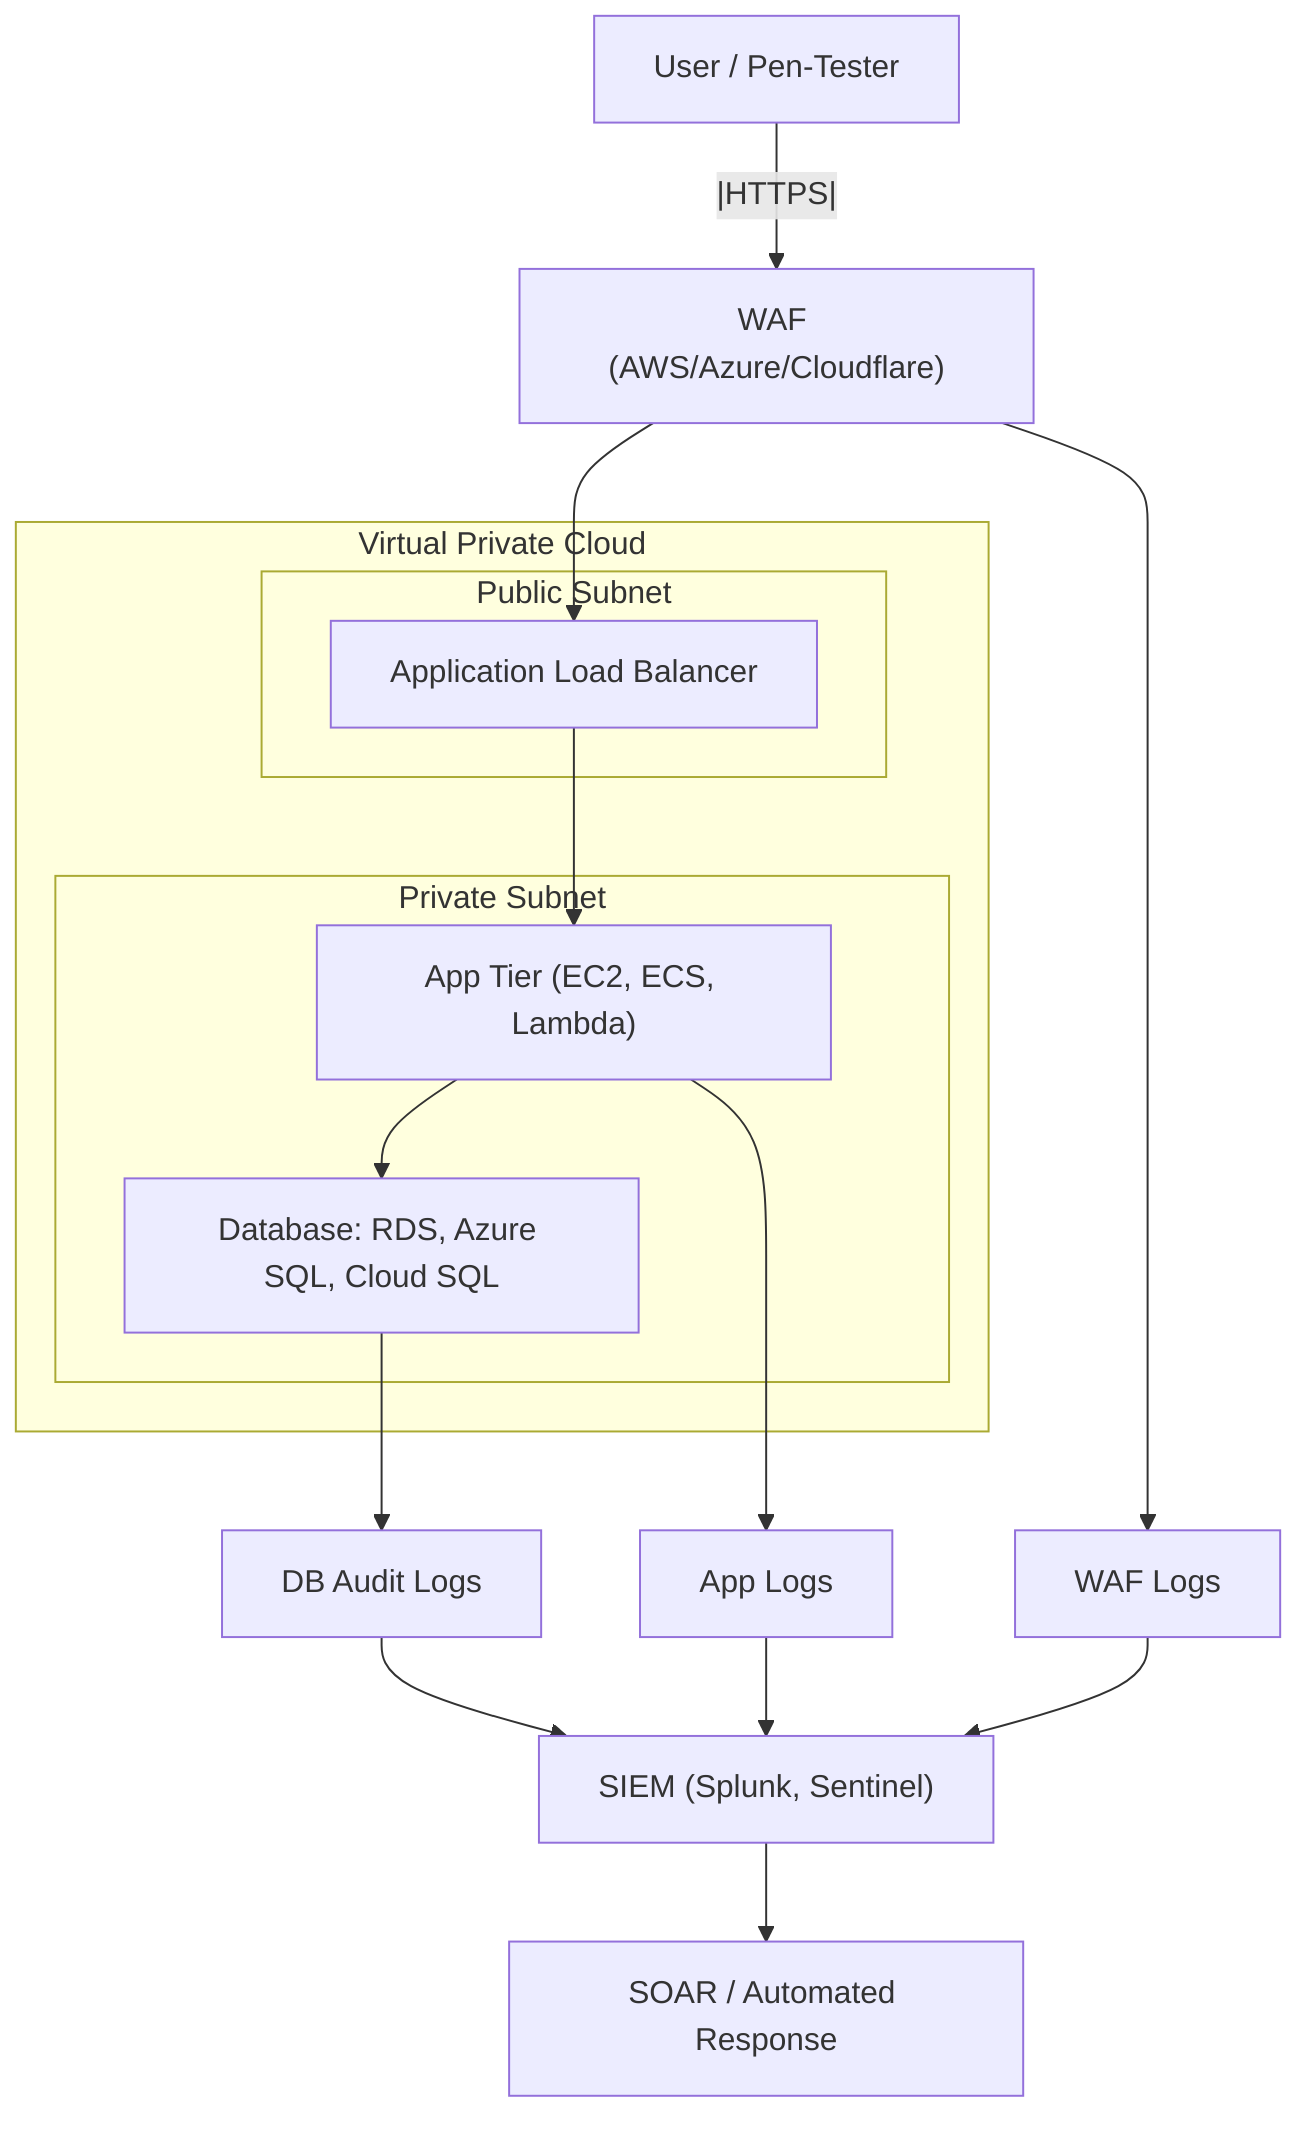 flowchart TB
  subgraph VPC["Virtual Private Cloud"]
    direction TB
    subgraph PublicSubnet["Public Subnet"]
      ALB["Application Load Balancer"]
    end
    subgraph PrivateSubnet["Private Subnet"]
      App["App Tier (EC2, ECS, Lambda)"]
      DB["Database: RDS, Azure SQL, Cloud SQL"]
    end
  end
  User["User / Pen-Tester"] --|HTTPS|--> WAF["WAF (AWS/Azure/Cloudflare)"]
  WAF --> ALB
  ALB --> App
  App --> DB

  DB --> Logs["DB Audit Logs"]
  App --> AppLogs["App Logs"]
  WAF --> WAFLogs["WAF Logs"]

  Logs --> SIEM["SIEM (Splunk, Sentinel)"]
  AppLogs --> SIEM
  WAFLogs --> SIEM
  SIEM --> SOAR["SOAR / Automated Response"]